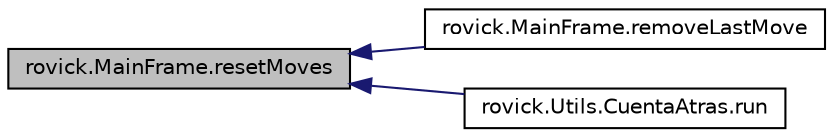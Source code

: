 digraph "rovick.MainFrame.resetMoves"
{
  edge [fontname="Helvetica",fontsize="10",labelfontname="Helvetica",labelfontsize="10"];
  node [fontname="Helvetica",fontsize="10",shape=record];
  rankdir="LR";
  Node79 [label="rovick.MainFrame.resetMoves",height=0.2,width=0.4,color="black", fillcolor="grey75", style="filled", fontcolor="black"];
  Node79 -> Node80 [dir="back",color="midnightblue",fontsize="10",style="solid",fontname="Helvetica"];
  Node80 [label="rovick.MainFrame.removeLastMove",height=0.2,width=0.4,color="black", fillcolor="white", style="filled",URL="$group__Metodos.html#ga27c198265fb7a3f149b95aaac12bf9f0",tooltip="Borra el ultimo movimiento del ArrayList movimientos, y ajusta los tiempos y los movimientos. "];
  Node79 -> Node81 [dir="back",color="midnightblue",fontsize="10",style="solid",fontname="Helvetica"];
  Node81 [label="rovick.Utils.CuentaAtras.run",height=0.2,width=0.4,color="black", fillcolor="white", style="filled",URL="$classrovick_1_1Utils_1_1CuentaAtras.html#aabd60572d54245e890b235d5bf4874db"];
}
